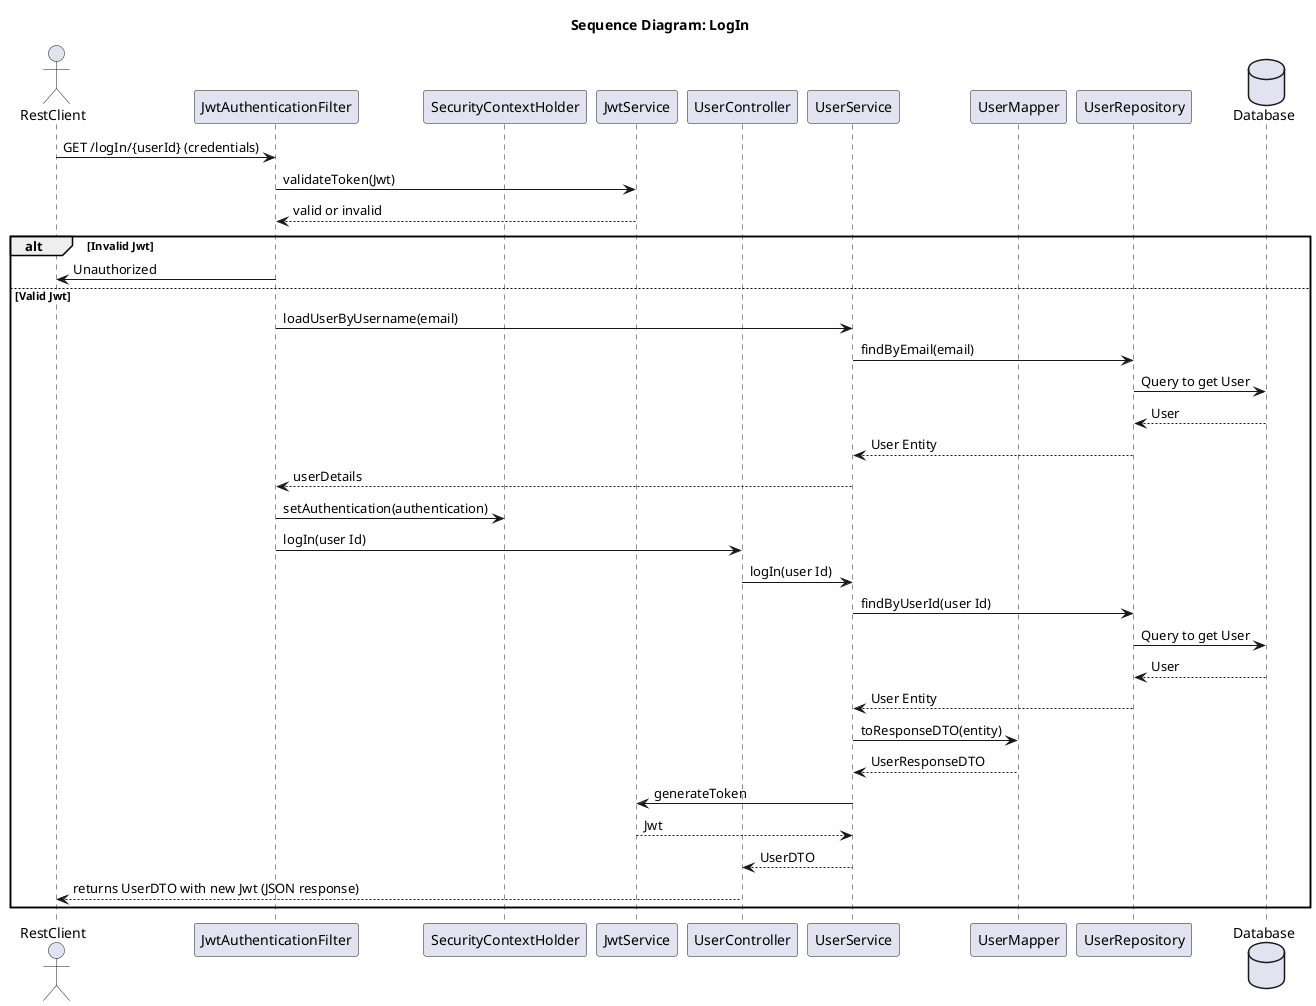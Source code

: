 @startuml "LogIn User fetching"

title Sequence Diagram: LogIn

actor RestClient
participant JwtAuthenticationFilter
participant SecurityContextHolder
participant JwtService
participant UserController
participant UserService
participant UserMapper
participant UserRepository
database Database

RestClient -> JwtAuthenticationFilter: GET /logIn/{userId} (credentials)
JwtAuthenticationFilter -> JwtService: validateToken(Jwt)
JwtService --> JwtAuthenticationFilter: valid or invalid
alt Invalid Jwt
    JwtAuthenticationFilter -> RestClient: Unauthorized
else Valid Jwt
     JwtAuthenticationFilter -> UserService: loadUserByUsername(email)
     UserService -> UserRepository: findByEmail(email)
     UserRepository -> Database: Query to get User
     Database --> UserRepository: User
     UserRepository --> UserService: User Entity 
     UserService --> JwtAuthenticationFilter: userDetails
     JwtAuthenticationFilter -> SecurityContextHolder: setAuthentication(authentication)
     JwtAuthenticationFilter -> UserController: logIn(user Id)
     UserController -> UserService: logIn(user Id)
     UserService -> UserRepository: findByUserId(user Id)
     UserRepository -> Database: Query to get User
     Database --> UserRepository: User
     UserRepository --> UserService: User Entity 
     UserService -> UserMapper: toResponseDTO(entity)
     UserMapper --> UserService: UserResponseDTO
     UserService -> JwtService: generateToken
     JwtService --> UserService: Jwt
     UserService --> UserController: UserDTO
     UserController --> RestClient: returns UserDTO with new Jwt (JSON response)
end

@enduml